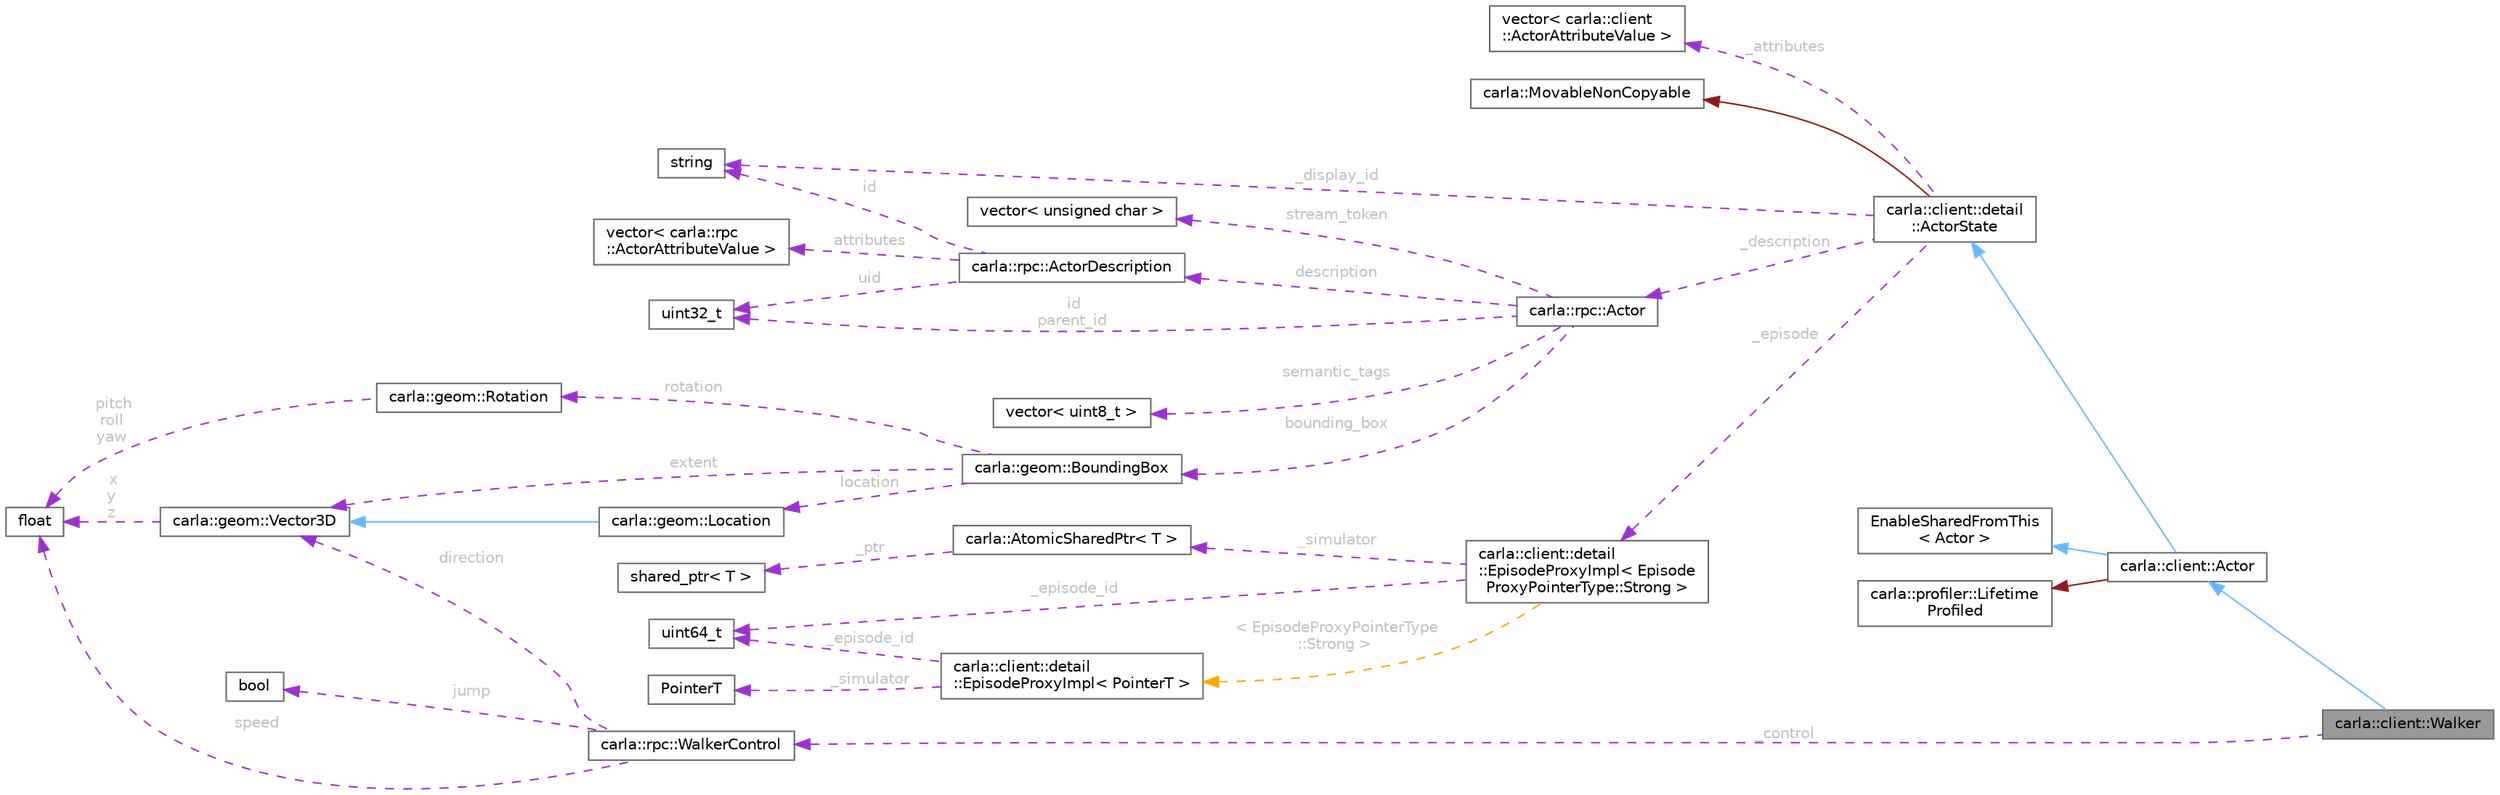 digraph "carla::client::Walker"
{
 // INTERACTIVE_SVG=YES
 // LATEX_PDF_SIZE
  bgcolor="transparent";
  edge [fontname=Helvetica,fontsize=10,labelfontname=Helvetica,labelfontsize=10];
  node [fontname=Helvetica,fontsize=10,shape=box,height=0.2,width=0.4];
  rankdir="LR";
  Node1 [id="Node000001",label="carla::client::Walker",height=0.2,width=0.4,color="gray40", fillcolor="grey60", style="filled", fontcolor="black",tooltip=" "];
  Node2 -> Node1 [id="edge1_Node000001_Node000002",dir="back",color="steelblue1",style="solid",tooltip=" "];
  Node2 [id="Node000002",label="carla::client::Actor",height=0.2,width=0.4,color="gray40", fillcolor="white", style="filled",URL="$d6/da5/classcarla_1_1client_1_1Actor.html",tooltip="Represents an actor in the simulation."];
  Node3 -> Node2 [id="edge2_Node000002_Node000003",dir="back",color="steelblue1",style="solid",tooltip=" "];
  Node3 [id="Node000003",label="EnableSharedFromThis\l\< Actor \>",height=0.2,width=0.4,color="gray40", fillcolor="white", style="filled",URL="$da/d05/classEnableSharedFromThis.html",tooltip=" "];
  Node4 -> Node2 [id="edge3_Node000002_Node000004",dir="back",color="firebrick4",style="solid",tooltip=" "];
  Node4 [id="Node000004",label="carla::profiler::Lifetime\lProfiled",height=0.2,width=0.4,color="gray40", fillcolor="white", style="filled",URL="$df/d3e/classcarla_1_1profiler_1_1LifetimeProfiled.html",tooltip=" "];
  Node5 -> Node2 [id="edge4_Node000002_Node000005",dir="back",color="steelblue1",style="solid",tooltip=" "];
  Node5 [id="Node000005",label="carla::client::detail\l::ActorState",height=0.2,width=0.4,color="gray40", fillcolor="white", style="filled",URL="$d2/d06/classcarla_1_1client_1_1detail_1_1ActorState.html",tooltip="Internal state of an Actor."];
  Node6 -> Node5 [id="edge5_Node000005_Node000006",dir="back",color="firebrick4",style="solid",tooltip=" "];
  Node6 [id="Node000006",label="carla::MovableNonCopyable",height=0.2,width=0.4,color="gray40", fillcolor="white", style="filled",URL="$d7/d55/classcarla_1_1MovableNonCopyable.html",tooltip="Inherit (privately) to suppress copy construction and assignment."];
  Node7 -> Node5 [id="edge6_Node000005_Node000007",dir="back",color="darkorchid3",style="dashed",tooltip=" ",label=" _description",fontcolor="grey" ];
  Node7 [id="Node000007",label="carla::rpc::Actor",height=0.2,width=0.4,color="gray40", fillcolor="white", style="filled",URL="$db/dfd/classcarla_1_1rpc_1_1Actor.html",tooltip=" "];
  Node8 -> Node7 [id="edge7_Node000007_Node000008",dir="back",color="darkorchid3",style="dashed",tooltip=" ",label=" id\nparent_id",fontcolor="grey" ];
  Node8 [id="Node000008",label="uint32_t",height=0.2,width=0.4,color="gray40", fillcolor="white", style="filled",tooltip=" "];
  Node9 -> Node7 [id="edge8_Node000007_Node000009",dir="back",color="darkorchid3",style="dashed",tooltip=" ",label=" description",fontcolor="grey" ];
  Node9 [id="Node000009",label="carla::rpc::ActorDescription",height=0.2,width=0.4,color="gray40", fillcolor="white", style="filled",URL="$d6/d11/classcarla_1_1rpc_1_1ActorDescription.html",tooltip=" "];
  Node8 -> Node9 [id="edge9_Node000009_Node000008",dir="back",color="darkorchid3",style="dashed",tooltip=" ",label=" uid",fontcolor="grey" ];
  Node10 -> Node9 [id="edge10_Node000009_Node000010",dir="back",color="darkorchid3",style="dashed",tooltip=" ",label=" id",fontcolor="grey" ];
  Node10 [id="Node000010",label="string",height=0.2,width=0.4,color="gray40", fillcolor="white", style="filled",tooltip=" "];
  Node11 -> Node9 [id="edge11_Node000009_Node000011",dir="back",color="darkorchid3",style="dashed",tooltip=" ",label=" attributes",fontcolor="grey" ];
  Node11 [id="Node000011",label="vector\< carla::rpc\l::ActorAttributeValue \>",height=0.2,width=0.4,color="gray40", fillcolor="white", style="filled",tooltip=" "];
  Node12 -> Node7 [id="edge12_Node000007_Node000012",dir="back",color="darkorchid3",style="dashed",tooltip=" ",label=" bounding_box",fontcolor="grey" ];
  Node12 [id="Node000012",label="carla::geom::BoundingBox",height=0.2,width=0.4,color="gray40", fillcolor="white", style="filled",URL="$d8/d68/classcarla_1_1geom_1_1BoundingBox.html",tooltip=" "];
  Node13 -> Node12 [id="edge13_Node000012_Node000013",dir="back",color="darkorchid3",style="dashed",tooltip=" ",label=" location",fontcolor="grey" ];
  Node13 [id="Node000013",label="carla::geom::Location",height=0.2,width=0.4,color="gray40", fillcolor="white", style="filled",URL="$de/d23/classcarla_1_1geom_1_1Location.html",tooltip=" "];
  Node14 -> Node13 [id="edge14_Node000013_Node000014",dir="back",color="steelblue1",style="solid",tooltip=" "];
  Node14 [id="Node000014",label="carla::geom::Vector3D",height=0.2,width=0.4,color="gray40", fillcolor="white", style="filled",URL="$d9/dfe/classcarla_1_1geom_1_1Vector3D.html",tooltip=" "];
  Node15 -> Node14 [id="edge15_Node000014_Node000015",dir="back",color="darkorchid3",style="dashed",tooltip=" ",label=" x\ny\nz",fontcolor="grey" ];
  Node15 [id="Node000015",label="float",height=0.2,width=0.4,color="gray40", fillcolor="white", style="filled",tooltip=" "];
  Node14 -> Node12 [id="edge16_Node000012_Node000014",dir="back",color="darkorchid3",style="dashed",tooltip=" ",label=" extent",fontcolor="grey" ];
  Node16 -> Node12 [id="edge17_Node000012_Node000016",dir="back",color="darkorchid3",style="dashed",tooltip=" ",label=" rotation",fontcolor="grey" ];
  Node16 [id="Node000016",label="carla::geom::Rotation",height=0.2,width=0.4,color="gray40", fillcolor="white", style="filled",URL="$d8/dba/classcarla_1_1geom_1_1Rotation.html",tooltip=" "];
  Node15 -> Node16 [id="edge18_Node000016_Node000015",dir="back",color="darkorchid3",style="dashed",tooltip=" ",label=" pitch\nroll\nyaw",fontcolor="grey" ];
  Node17 -> Node7 [id="edge19_Node000007_Node000017",dir="back",color="darkorchid3",style="dashed",tooltip=" ",label=" semantic_tags",fontcolor="grey" ];
  Node17 [id="Node000017",label="vector\< uint8_t \>",height=0.2,width=0.4,color="gray40", fillcolor="white", style="filled",tooltip=" "];
  Node18 -> Node7 [id="edge20_Node000007_Node000018",dir="back",color="darkorchid3",style="dashed",tooltip=" ",label=" stream_token",fontcolor="grey" ];
  Node18 [id="Node000018",label="vector\< unsigned char \>",height=0.2,width=0.4,color="gray40", fillcolor="white", style="filled",tooltip=" "];
  Node19 -> Node5 [id="edge21_Node000005_Node000019",dir="back",color="darkorchid3",style="dashed",tooltip=" ",label=" _episode",fontcolor="grey" ];
  Node19 [id="Node000019",label="carla::client::detail\l::EpisodeProxyImpl\< Episode\lProxyPointerType::Strong \>",height=0.2,width=0.4,color="gray40", fillcolor="white", style="filled",URL="$d1/dd3/classcarla_1_1client_1_1detail_1_1EpisodeProxyImpl.html",tooltip=" "];
  Node20 -> Node19 [id="edge22_Node000019_Node000020",dir="back",color="darkorchid3",style="dashed",tooltip=" ",label=" _episode_id",fontcolor="grey" ];
  Node20 [id="Node000020",label="uint64_t",height=0.2,width=0.4,color="gray40", fillcolor="white", style="filled",tooltip=" "];
  Node21 -> Node19 [id="edge23_Node000019_Node000021",dir="back",color="darkorchid3",style="dashed",tooltip=" ",label=" _simulator",fontcolor="grey" ];
  Node21 [id="Node000021",label="carla::AtomicSharedPtr\< T \>",height=0.2,width=0.4,color="gray40", fillcolor="white", style="filled",URL="$d2/dcf/classcarla_1_1AtomicSharedPtr.html",tooltip="AtomicSharedPtr是一个非常简单的原子操作智能指针类，支持线程安全的共享指针操作，使用了release-acquire内存顺序。"];
  Node22 -> Node21 [id="edge24_Node000021_Node000022",dir="back",color="darkorchid3",style="dashed",tooltip=" ",label=" _ptr",fontcolor="grey" ];
  Node22 [id="Node000022",label="shared_ptr\< T \>",height=0.2,width=0.4,color="gray40", fillcolor="white", style="filled",tooltip=" "];
  Node23 -> Node19 [id="edge25_Node000019_Node000023",dir="back",color="orange",style="dashed",tooltip=" ",label=" \< EpisodeProxyPointerType\l::Strong \>",fontcolor="grey" ];
  Node23 [id="Node000023",label="carla::client::detail\l::EpisodeProxyImpl\< PointerT \>",height=0.2,width=0.4,color="gray40", fillcolor="white", style="filled",URL="$d1/dd3/classcarla_1_1client_1_1detail_1_1EpisodeProxyImpl.html",tooltip="Provides access to the Simulator during a given episode."];
  Node20 -> Node23 [id="edge26_Node000023_Node000020",dir="back",color="darkorchid3",style="dashed",tooltip=" ",label=" _episode_id",fontcolor="grey" ];
  Node24 -> Node23 [id="edge27_Node000023_Node000024",dir="back",color="darkorchid3",style="dashed",tooltip=" ",label=" _simulator",fontcolor="grey" ];
  Node24 [id="Node000024",label="PointerT",height=0.2,width=0.4,color="gray40", fillcolor="white", style="filled",tooltip=" "];
  Node10 -> Node5 [id="edge28_Node000005_Node000010",dir="back",color="darkorchid3",style="dashed",tooltip=" ",label=" _display_id",fontcolor="grey" ];
  Node25 -> Node5 [id="edge29_Node000005_Node000025",dir="back",color="darkorchid3",style="dashed",tooltip=" ",label=" _attributes",fontcolor="grey" ];
  Node25 [id="Node000025",label="vector\< carla::client\l::ActorAttributeValue \>",height=0.2,width=0.4,color="gray40", fillcolor="white", style="filled",tooltip=" "];
  Node26 -> Node1 [id="edge30_Node000001_Node000026",dir="back",color="darkorchid3",style="dashed",tooltip=" ",label=" _control",fontcolor="grey" ];
  Node26 [id="Node000026",label="carla::rpc::WalkerControl",height=0.2,width=0.4,color="gray40", fillcolor="white", style="filled",URL="$d7/d1b/classcarla_1_1rpc_1_1WalkerControl.html",tooltip=" "];
  Node14 -> Node26 [id="edge31_Node000026_Node000014",dir="back",color="darkorchid3",style="dashed",tooltip=" ",label=" direction",fontcolor="grey" ];
  Node15 -> Node26 [id="edge32_Node000026_Node000015",dir="back",color="darkorchid3",style="dashed",tooltip=" ",label=" speed",fontcolor="grey" ];
  Node27 -> Node26 [id="edge33_Node000026_Node000027",dir="back",color="darkorchid3",style="dashed",tooltip=" ",label=" jump",fontcolor="grey" ];
  Node27 [id="Node000027",label="bool",height=0.2,width=0.4,color="gray40", fillcolor="white", style="filled",tooltip=" "];
}
